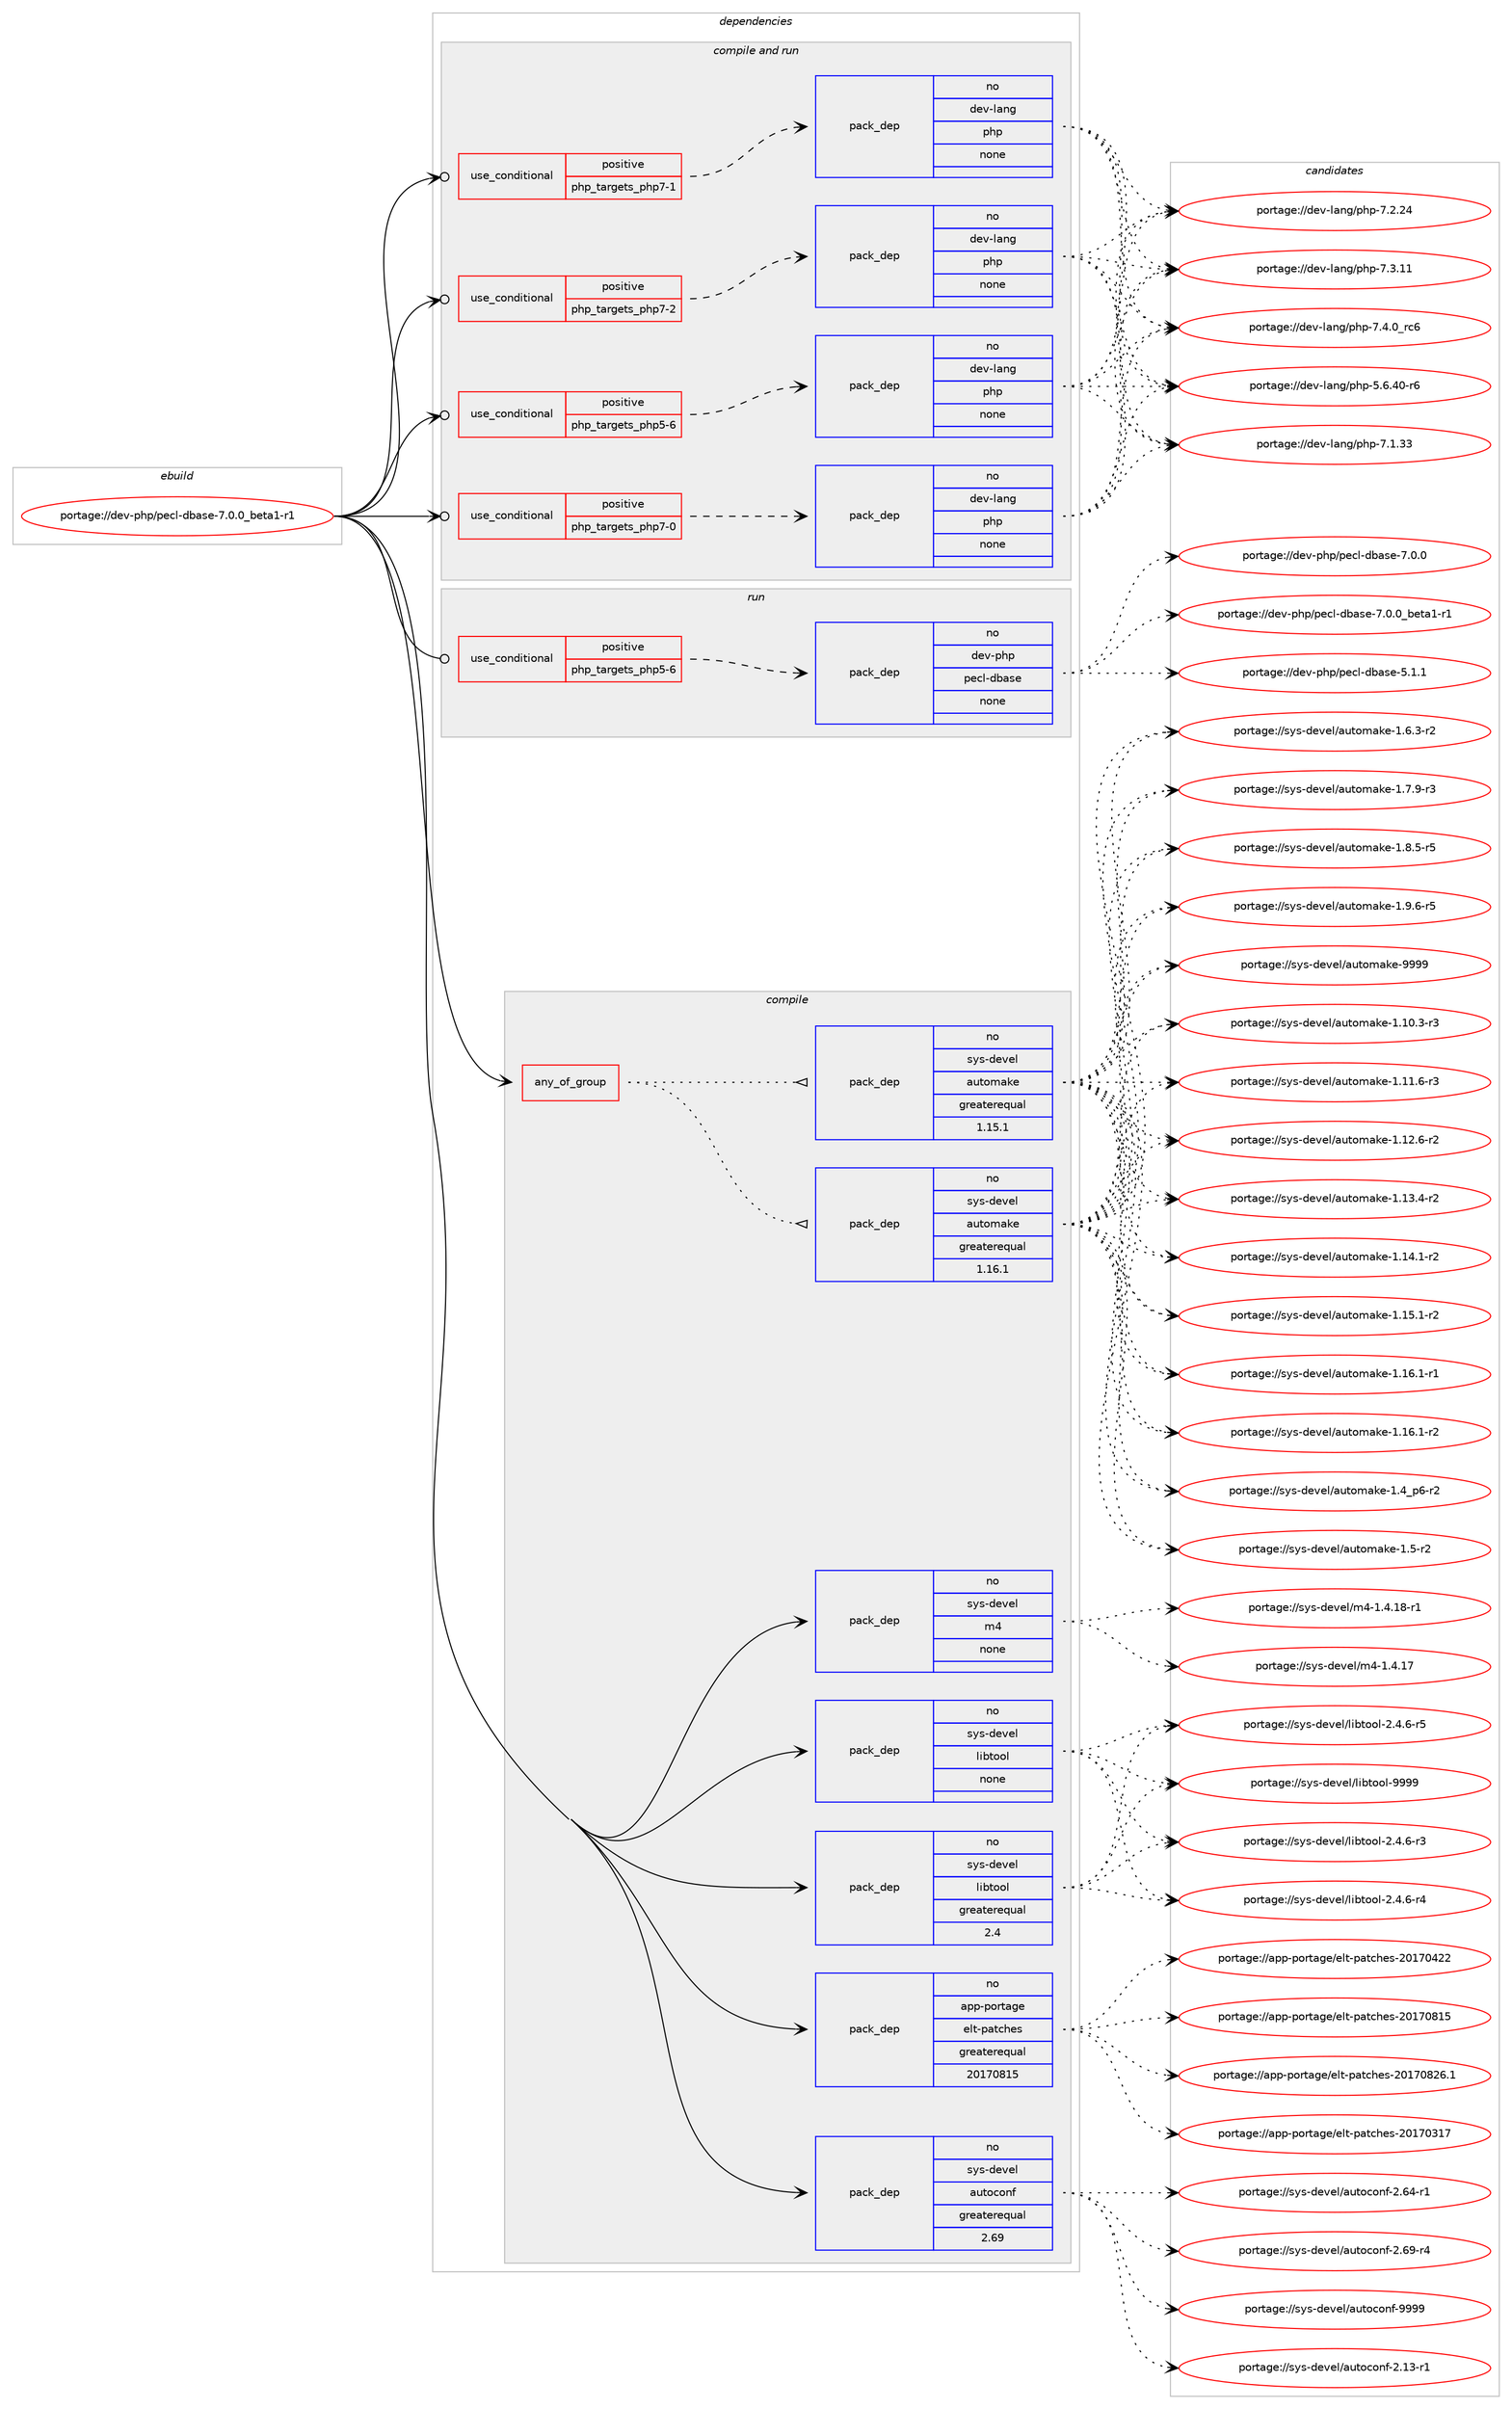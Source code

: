 digraph prolog {

# *************
# Graph options
# *************

newrank=true;
concentrate=true;
compound=true;
graph [rankdir=LR,fontname=Helvetica,fontsize=10,ranksep=1.5];#, ranksep=2.5, nodesep=0.2];
edge  [arrowhead=vee];
node  [fontname=Helvetica,fontsize=10];

# **********
# The ebuild
# **********

subgraph cluster_leftcol {
color=gray;
rank=same;
label=<<i>ebuild</i>>;
id [label="portage://dev-php/pecl-dbase-7.0.0_beta1-r1", color=red, width=4, href="../dev-php/pecl-dbase-7.0.0_beta1-r1.svg"];
}

# ****************
# The dependencies
# ****************

subgraph cluster_midcol {
color=gray;
label=<<i>dependencies</i>>;
subgraph cluster_compile {
fillcolor="#eeeeee";
style=filled;
label=<<i>compile</i>>;
subgraph any3150 {
dependency124826 [label=<<TABLE BORDER="0" CELLBORDER="1" CELLSPACING="0" CELLPADDING="4"><TR><TD CELLPADDING="10">any_of_group</TD></TR></TABLE>>, shape=none, color=red];subgraph pack97480 {
dependency124827 [label=<<TABLE BORDER="0" CELLBORDER="1" CELLSPACING="0" CELLPADDING="4" WIDTH="220"><TR><TD ROWSPAN="6" CELLPADDING="30">pack_dep</TD></TR><TR><TD WIDTH="110">no</TD></TR><TR><TD>sys-devel</TD></TR><TR><TD>automake</TD></TR><TR><TD>greaterequal</TD></TR><TR><TD>1.16.1</TD></TR></TABLE>>, shape=none, color=blue];
}
dependency124826:e -> dependency124827:w [weight=20,style="dotted",arrowhead="oinv"];
subgraph pack97481 {
dependency124828 [label=<<TABLE BORDER="0" CELLBORDER="1" CELLSPACING="0" CELLPADDING="4" WIDTH="220"><TR><TD ROWSPAN="6" CELLPADDING="30">pack_dep</TD></TR><TR><TD WIDTH="110">no</TD></TR><TR><TD>sys-devel</TD></TR><TR><TD>automake</TD></TR><TR><TD>greaterequal</TD></TR><TR><TD>1.15.1</TD></TR></TABLE>>, shape=none, color=blue];
}
dependency124826:e -> dependency124828:w [weight=20,style="dotted",arrowhead="oinv"];
}
id:e -> dependency124826:w [weight=20,style="solid",arrowhead="vee"];
subgraph pack97482 {
dependency124829 [label=<<TABLE BORDER="0" CELLBORDER="1" CELLSPACING="0" CELLPADDING="4" WIDTH="220"><TR><TD ROWSPAN="6" CELLPADDING="30">pack_dep</TD></TR><TR><TD WIDTH="110">no</TD></TR><TR><TD>app-portage</TD></TR><TR><TD>elt-patches</TD></TR><TR><TD>greaterequal</TD></TR><TR><TD>20170815</TD></TR></TABLE>>, shape=none, color=blue];
}
id:e -> dependency124829:w [weight=20,style="solid",arrowhead="vee"];
subgraph pack97483 {
dependency124830 [label=<<TABLE BORDER="0" CELLBORDER="1" CELLSPACING="0" CELLPADDING="4" WIDTH="220"><TR><TD ROWSPAN="6" CELLPADDING="30">pack_dep</TD></TR><TR><TD WIDTH="110">no</TD></TR><TR><TD>sys-devel</TD></TR><TR><TD>autoconf</TD></TR><TR><TD>greaterequal</TD></TR><TR><TD>2.69</TD></TR></TABLE>>, shape=none, color=blue];
}
id:e -> dependency124830:w [weight=20,style="solid",arrowhead="vee"];
subgraph pack97484 {
dependency124831 [label=<<TABLE BORDER="0" CELLBORDER="1" CELLSPACING="0" CELLPADDING="4" WIDTH="220"><TR><TD ROWSPAN="6" CELLPADDING="30">pack_dep</TD></TR><TR><TD WIDTH="110">no</TD></TR><TR><TD>sys-devel</TD></TR><TR><TD>libtool</TD></TR><TR><TD>greaterequal</TD></TR><TR><TD>2.4</TD></TR></TABLE>>, shape=none, color=blue];
}
id:e -> dependency124831:w [weight=20,style="solid",arrowhead="vee"];
subgraph pack97485 {
dependency124832 [label=<<TABLE BORDER="0" CELLBORDER="1" CELLSPACING="0" CELLPADDING="4" WIDTH="220"><TR><TD ROWSPAN="6" CELLPADDING="30">pack_dep</TD></TR><TR><TD WIDTH="110">no</TD></TR><TR><TD>sys-devel</TD></TR><TR><TD>libtool</TD></TR><TR><TD>none</TD></TR><TR><TD></TD></TR></TABLE>>, shape=none, color=blue];
}
id:e -> dependency124832:w [weight=20,style="solid",arrowhead="vee"];
subgraph pack97486 {
dependency124833 [label=<<TABLE BORDER="0" CELLBORDER="1" CELLSPACING="0" CELLPADDING="4" WIDTH="220"><TR><TD ROWSPAN="6" CELLPADDING="30">pack_dep</TD></TR><TR><TD WIDTH="110">no</TD></TR><TR><TD>sys-devel</TD></TR><TR><TD>m4</TD></TR><TR><TD>none</TD></TR><TR><TD></TD></TR></TABLE>>, shape=none, color=blue];
}
id:e -> dependency124833:w [weight=20,style="solid",arrowhead="vee"];
}
subgraph cluster_compileandrun {
fillcolor="#eeeeee";
style=filled;
label=<<i>compile and run</i>>;
subgraph cond24131 {
dependency124834 [label=<<TABLE BORDER="0" CELLBORDER="1" CELLSPACING="0" CELLPADDING="4"><TR><TD ROWSPAN="3" CELLPADDING="10">use_conditional</TD></TR><TR><TD>positive</TD></TR><TR><TD>php_targets_php5-6</TD></TR></TABLE>>, shape=none, color=red];
subgraph pack97487 {
dependency124835 [label=<<TABLE BORDER="0" CELLBORDER="1" CELLSPACING="0" CELLPADDING="4" WIDTH="220"><TR><TD ROWSPAN="6" CELLPADDING="30">pack_dep</TD></TR><TR><TD WIDTH="110">no</TD></TR><TR><TD>dev-lang</TD></TR><TR><TD>php</TD></TR><TR><TD>none</TD></TR><TR><TD></TD></TR></TABLE>>, shape=none, color=blue];
}
dependency124834:e -> dependency124835:w [weight=20,style="dashed",arrowhead="vee"];
}
id:e -> dependency124834:w [weight=20,style="solid",arrowhead="odotvee"];
subgraph cond24132 {
dependency124836 [label=<<TABLE BORDER="0" CELLBORDER="1" CELLSPACING="0" CELLPADDING="4"><TR><TD ROWSPAN="3" CELLPADDING="10">use_conditional</TD></TR><TR><TD>positive</TD></TR><TR><TD>php_targets_php7-0</TD></TR></TABLE>>, shape=none, color=red];
subgraph pack97488 {
dependency124837 [label=<<TABLE BORDER="0" CELLBORDER="1" CELLSPACING="0" CELLPADDING="4" WIDTH="220"><TR><TD ROWSPAN="6" CELLPADDING="30">pack_dep</TD></TR><TR><TD WIDTH="110">no</TD></TR><TR><TD>dev-lang</TD></TR><TR><TD>php</TD></TR><TR><TD>none</TD></TR><TR><TD></TD></TR></TABLE>>, shape=none, color=blue];
}
dependency124836:e -> dependency124837:w [weight=20,style="dashed",arrowhead="vee"];
}
id:e -> dependency124836:w [weight=20,style="solid",arrowhead="odotvee"];
subgraph cond24133 {
dependency124838 [label=<<TABLE BORDER="0" CELLBORDER="1" CELLSPACING="0" CELLPADDING="4"><TR><TD ROWSPAN="3" CELLPADDING="10">use_conditional</TD></TR><TR><TD>positive</TD></TR><TR><TD>php_targets_php7-1</TD></TR></TABLE>>, shape=none, color=red];
subgraph pack97489 {
dependency124839 [label=<<TABLE BORDER="0" CELLBORDER="1" CELLSPACING="0" CELLPADDING="4" WIDTH="220"><TR><TD ROWSPAN="6" CELLPADDING="30">pack_dep</TD></TR><TR><TD WIDTH="110">no</TD></TR><TR><TD>dev-lang</TD></TR><TR><TD>php</TD></TR><TR><TD>none</TD></TR><TR><TD></TD></TR></TABLE>>, shape=none, color=blue];
}
dependency124838:e -> dependency124839:w [weight=20,style="dashed",arrowhead="vee"];
}
id:e -> dependency124838:w [weight=20,style="solid",arrowhead="odotvee"];
subgraph cond24134 {
dependency124840 [label=<<TABLE BORDER="0" CELLBORDER="1" CELLSPACING="0" CELLPADDING="4"><TR><TD ROWSPAN="3" CELLPADDING="10">use_conditional</TD></TR><TR><TD>positive</TD></TR><TR><TD>php_targets_php7-2</TD></TR></TABLE>>, shape=none, color=red];
subgraph pack97490 {
dependency124841 [label=<<TABLE BORDER="0" CELLBORDER="1" CELLSPACING="0" CELLPADDING="4" WIDTH="220"><TR><TD ROWSPAN="6" CELLPADDING="30">pack_dep</TD></TR><TR><TD WIDTH="110">no</TD></TR><TR><TD>dev-lang</TD></TR><TR><TD>php</TD></TR><TR><TD>none</TD></TR><TR><TD></TD></TR></TABLE>>, shape=none, color=blue];
}
dependency124840:e -> dependency124841:w [weight=20,style="dashed",arrowhead="vee"];
}
id:e -> dependency124840:w [weight=20,style="solid",arrowhead="odotvee"];
}
subgraph cluster_run {
fillcolor="#eeeeee";
style=filled;
label=<<i>run</i>>;
subgraph cond24135 {
dependency124842 [label=<<TABLE BORDER="0" CELLBORDER="1" CELLSPACING="0" CELLPADDING="4"><TR><TD ROWSPAN="3" CELLPADDING="10">use_conditional</TD></TR><TR><TD>positive</TD></TR><TR><TD>php_targets_php5-6</TD></TR></TABLE>>, shape=none, color=red];
subgraph pack97491 {
dependency124843 [label=<<TABLE BORDER="0" CELLBORDER="1" CELLSPACING="0" CELLPADDING="4" WIDTH="220"><TR><TD ROWSPAN="6" CELLPADDING="30">pack_dep</TD></TR><TR><TD WIDTH="110">no</TD></TR><TR><TD>dev-php</TD></TR><TR><TD>pecl-dbase</TD></TR><TR><TD>none</TD></TR><TR><TD></TD></TR></TABLE>>, shape=none, color=blue];
}
dependency124842:e -> dependency124843:w [weight=20,style="dashed",arrowhead="vee"];
}
id:e -> dependency124842:w [weight=20,style="solid",arrowhead="odot"];
}
}

# **************
# The candidates
# **************

subgraph cluster_choices {
rank=same;
color=gray;
label=<<i>candidates</i>>;

subgraph choice97480 {
color=black;
nodesep=1;
choiceportage11512111545100101118101108479711711611110997107101454946494846514511451 [label="portage://sys-devel/automake-1.10.3-r3", color=red, width=4,href="../sys-devel/automake-1.10.3-r3.svg"];
choiceportage11512111545100101118101108479711711611110997107101454946494946544511451 [label="portage://sys-devel/automake-1.11.6-r3", color=red, width=4,href="../sys-devel/automake-1.11.6-r3.svg"];
choiceportage11512111545100101118101108479711711611110997107101454946495046544511450 [label="portage://sys-devel/automake-1.12.6-r2", color=red, width=4,href="../sys-devel/automake-1.12.6-r2.svg"];
choiceportage11512111545100101118101108479711711611110997107101454946495146524511450 [label="portage://sys-devel/automake-1.13.4-r2", color=red, width=4,href="../sys-devel/automake-1.13.4-r2.svg"];
choiceportage11512111545100101118101108479711711611110997107101454946495246494511450 [label="portage://sys-devel/automake-1.14.1-r2", color=red, width=4,href="../sys-devel/automake-1.14.1-r2.svg"];
choiceportage11512111545100101118101108479711711611110997107101454946495346494511450 [label="portage://sys-devel/automake-1.15.1-r2", color=red, width=4,href="../sys-devel/automake-1.15.1-r2.svg"];
choiceportage11512111545100101118101108479711711611110997107101454946495446494511449 [label="portage://sys-devel/automake-1.16.1-r1", color=red, width=4,href="../sys-devel/automake-1.16.1-r1.svg"];
choiceportage11512111545100101118101108479711711611110997107101454946495446494511450 [label="portage://sys-devel/automake-1.16.1-r2", color=red, width=4,href="../sys-devel/automake-1.16.1-r2.svg"];
choiceportage115121115451001011181011084797117116111109971071014549465295112544511450 [label="portage://sys-devel/automake-1.4_p6-r2", color=red, width=4,href="../sys-devel/automake-1.4_p6-r2.svg"];
choiceportage11512111545100101118101108479711711611110997107101454946534511450 [label="portage://sys-devel/automake-1.5-r2", color=red, width=4,href="../sys-devel/automake-1.5-r2.svg"];
choiceportage115121115451001011181011084797117116111109971071014549465446514511450 [label="portage://sys-devel/automake-1.6.3-r2", color=red, width=4,href="../sys-devel/automake-1.6.3-r2.svg"];
choiceportage115121115451001011181011084797117116111109971071014549465546574511451 [label="portage://sys-devel/automake-1.7.9-r3", color=red, width=4,href="../sys-devel/automake-1.7.9-r3.svg"];
choiceportage115121115451001011181011084797117116111109971071014549465646534511453 [label="portage://sys-devel/automake-1.8.5-r5", color=red, width=4,href="../sys-devel/automake-1.8.5-r5.svg"];
choiceportage115121115451001011181011084797117116111109971071014549465746544511453 [label="portage://sys-devel/automake-1.9.6-r5", color=red, width=4,href="../sys-devel/automake-1.9.6-r5.svg"];
choiceportage115121115451001011181011084797117116111109971071014557575757 [label="portage://sys-devel/automake-9999", color=red, width=4,href="../sys-devel/automake-9999.svg"];
dependency124827:e -> choiceportage11512111545100101118101108479711711611110997107101454946494846514511451:w [style=dotted,weight="100"];
dependency124827:e -> choiceportage11512111545100101118101108479711711611110997107101454946494946544511451:w [style=dotted,weight="100"];
dependency124827:e -> choiceportage11512111545100101118101108479711711611110997107101454946495046544511450:w [style=dotted,weight="100"];
dependency124827:e -> choiceportage11512111545100101118101108479711711611110997107101454946495146524511450:w [style=dotted,weight="100"];
dependency124827:e -> choiceportage11512111545100101118101108479711711611110997107101454946495246494511450:w [style=dotted,weight="100"];
dependency124827:e -> choiceportage11512111545100101118101108479711711611110997107101454946495346494511450:w [style=dotted,weight="100"];
dependency124827:e -> choiceportage11512111545100101118101108479711711611110997107101454946495446494511449:w [style=dotted,weight="100"];
dependency124827:e -> choiceportage11512111545100101118101108479711711611110997107101454946495446494511450:w [style=dotted,weight="100"];
dependency124827:e -> choiceportage115121115451001011181011084797117116111109971071014549465295112544511450:w [style=dotted,weight="100"];
dependency124827:e -> choiceportage11512111545100101118101108479711711611110997107101454946534511450:w [style=dotted,weight="100"];
dependency124827:e -> choiceportage115121115451001011181011084797117116111109971071014549465446514511450:w [style=dotted,weight="100"];
dependency124827:e -> choiceportage115121115451001011181011084797117116111109971071014549465546574511451:w [style=dotted,weight="100"];
dependency124827:e -> choiceportage115121115451001011181011084797117116111109971071014549465646534511453:w [style=dotted,weight="100"];
dependency124827:e -> choiceportage115121115451001011181011084797117116111109971071014549465746544511453:w [style=dotted,weight="100"];
dependency124827:e -> choiceportage115121115451001011181011084797117116111109971071014557575757:w [style=dotted,weight="100"];
}
subgraph choice97481 {
color=black;
nodesep=1;
choiceportage11512111545100101118101108479711711611110997107101454946494846514511451 [label="portage://sys-devel/automake-1.10.3-r3", color=red, width=4,href="../sys-devel/automake-1.10.3-r3.svg"];
choiceportage11512111545100101118101108479711711611110997107101454946494946544511451 [label="portage://sys-devel/automake-1.11.6-r3", color=red, width=4,href="../sys-devel/automake-1.11.6-r3.svg"];
choiceportage11512111545100101118101108479711711611110997107101454946495046544511450 [label="portage://sys-devel/automake-1.12.6-r2", color=red, width=4,href="../sys-devel/automake-1.12.6-r2.svg"];
choiceportage11512111545100101118101108479711711611110997107101454946495146524511450 [label="portage://sys-devel/automake-1.13.4-r2", color=red, width=4,href="../sys-devel/automake-1.13.4-r2.svg"];
choiceportage11512111545100101118101108479711711611110997107101454946495246494511450 [label="portage://sys-devel/automake-1.14.1-r2", color=red, width=4,href="../sys-devel/automake-1.14.1-r2.svg"];
choiceportage11512111545100101118101108479711711611110997107101454946495346494511450 [label="portage://sys-devel/automake-1.15.1-r2", color=red, width=4,href="../sys-devel/automake-1.15.1-r2.svg"];
choiceportage11512111545100101118101108479711711611110997107101454946495446494511449 [label="portage://sys-devel/automake-1.16.1-r1", color=red, width=4,href="../sys-devel/automake-1.16.1-r1.svg"];
choiceportage11512111545100101118101108479711711611110997107101454946495446494511450 [label="portage://sys-devel/automake-1.16.1-r2", color=red, width=4,href="../sys-devel/automake-1.16.1-r2.svg"];
choiceportage115121115451001011181011084797117116111109971071014549465295112544511450 [label="portage://sys-devel/automake-1.4_p6-r2", color=red, width=4,href="../sys-devel/automake-1.4_p6-r2.svg"];
choiceportage11512111545100101118101108479711711611110997107101454946534511450 [label="portage://sys-devel/automake-1.5-r2", color=red, width=4,href="../sys-devel/automake-1.5-r2.svg"];
choiceportage115121115451001011181011084797117116111109971071014549465446514511450 [label="portage://sys-devel/automake-1.6.3-r2", color=red, width=4,href="../sys-devel/automake-1.6.3-r2.svg"];
choiceportage115121115451001011181011084797117116111109971071014549465546574511451 [label="portage://sys-devel/automake-1.7.9-r3", color=red, width=4,href="../sys-devel/automake-1.7.9-r3.svg"];
choiceportage115121115451001011181011084797117116111109971071014549465646534511453 [label="portage://sys-devel/automake-1.8.5-r5", color=red, width=4,href="../sys-devel/automake-1.8.5-r5.svg"];
choiceportage115121115451001011181011084797117116111109971071014549465746544511453 [label="portage://sys-devel/automake-1.9.6-r5", color=red, width=4,href="../sys-devel/automake-1.9.6-r5.svg"];
choiceportage115121115451001011181011084797117116111109971071014557575757 [label="portage://sys-devel/automake-9999", color=red, width=4,href="../sys-devel/automake-9999.svg"];
dependency124828:e -> choiceportage11512111545100101118101108479711711611110997107101454946494846514511451:w [style=dotted,weight="100"];
dependency124828:e -> choiceportage11512111545100101118101108479711711611110997107101454946494946544511451:w [style=dotted,weight="100"];
dependency124828:e -> choiceportage11512111545100101118101108479711711611110997107101454946495046544511450:w [style=dotted,weight="100"];
dependency124828:e -> choiceportage11512111545100101118101108479711711611110997107101454946495146524511450:w [style=dotted,weight="100"];
dependency124828:e -> choiceportage11512111545100101118101108479711711611110997107101454946495246494511450:w [style=dotted,weight="100"];
dependency124828:e -> choiceportage11512111545100101118101108479711711611110997107101454946495346494511450:w [style=dotted,weight="100"];
dependency124828:e -> choiceportage11512111545100101118101108479711711611110997107101454946495446494511449:w [style=dotted,weight="100"];
dependency124828:e -> choiceportage11512111545100101118101108479711711611110997107101454946495446494511450:w [style=dotted,weight="100"];
dependency124828:e -> choiceportage115121115451001011181011084797117116111109971071014549465295112544511450:w [style=dotted,weight="100"];
dependency124828:e -> choiceportage11512111545100101118101108479711711611110997107101454946534511450:w [style=dotted,weight="100"];
dependency124828:e -> choiceportage115121115451001011181011084797117116111109971071014549465446514511450:w [style=dotted,weight="100"];
dependency124828:e -> choiceportage115121115451001011181011084797117116111109971071014549465546574511451:w [style=dotted,weight="100"];
dependency124828:e -> choiceportage115121115451001011181011084797117116111109971071014549465646534511453:w [style=dotted,weight="100"];
dependency124828:e -> choiceportage115121115451001011181011084797117116111109971071014549465746544511453:w [style=dotted,weight="100"];
dependency124828:e -> choiceportage115121115451001011181011084797117116111109971071014557575757:w [style=dotted,weight="100"];
}
subgraph choice97482 {
color=black;
nodesep=1;
choiceportage97112112451121111141169710310147101108116451129711699104101115455048495548514955 [label="portage://app-portage/elt-patches-20170317", color=red, width=4,href="../app-portage/elt-patches-20170317.svg"];
choiceportage97112112451121111141169710310147101108116451129711699104101115455048495548525050 [label="portage://app-portage/elt-patches-20170422", color=red, width=4,href="../app-portage/elt-patches-20170422.svg"];
choiceportage97112112451121111141169710310147101108116451129711699104101115455048495548564953 [label="portage://app-portage/elt-patches-20170815", color=red, width=4,href="../app-portage/elt-patches-20170815.svg"];
choiceportage971121124511211111411697103101471011081164511297116991041011154550484955485650544649 [label="portage://app-portage/elt-patches-20170826.1", color=red, width=4,href="../app-portage/elt-patches-20170826.1.svg"];
dependency124829:e -> choiceportage97112112451121111141169710310147101108116451129711699104101115455048495548514955:w [style=dotted,weight="100"];
dependency124829:e -> choiceportage97112112451121111141169710310147101108116451129711699104101115455048495548525050:w [style=dotted,weight="100"];
dependency124829:e -> choiceportage97112112451121111141169710310147101108116451129711699104101115455048495548564953:w [style=dotted,weight="100"];
dependency124829:e -> choiceportage971121124511211111411697103101471011081164511297116991041011154550484955485650544649:w [style=dotted,weight="100"];
}
subgraph choice97483 {
color=black;
nodesep=1;
choiceportage1151211154510010111810110847971171161119911111010245504649514511449 [label="portage://sys-devel/autoconf-2.13-r1", color=red, width=4,href="../sys-devel/autoconf-2.13-r1.svg"];
choiceportage1151211154510010111810110847971171161119911111010245504654524511449 [label="portage://sys-devel/autoconf-2.64-r1", color=red, width=4,href="../sys-devel/autoconf-2.64-r1.svg"];
choiceportage1151211154510010111810110847971171161119911111010245504654574511452 [label="portage://sys-devel/autoconf-2.69-r4", color=red, width=4,href="../sys-devel/autoconf-2.69-r4.svg"];
choiceportage115121115451001011181011084797117116111991111101024557575757 [label="portage://sys-devel/autoconf-9999", color=red, width=4,href="../sys-devel/autoconf-9999.svg"];
dependency124830:e -> choiceportage1151211154510010111810110847971171161119911111010245504649514511449:w [style=dotted,weight="100"];
dependency124830:e -> choiceportage1151211154510010111810110847971171161119911111010245504654524511449:w [style=dotted,weight="100"];
dependency124830:e -> choiceportage1151211154510010111810110847971171161119911111010245504654574511452:w [style=dotted,weight="100"];
dependency124830:e -> choiceportage115121115451001011181011084797117116111991111101024557575757:w [style=dotted,weight="100"];
}
subgraph choice97484 {
color=black;
nodesep=1;
choiceportage1151211154510010111810110847108105981161111111084550465246544511451 [label="portage://sys-devel/libtool-2.4.6-r3", color=red, width=4,href="../sys-devel/libtool-2.4.6-r3.svg"];
choiceportage1151211154510010111810110847108105981161111111084550465246544511452 [label="portage://sys-devel/libtool-2.4.6-r4", color=red, width=4,href="../sys-devel/libtool-2.4.6-r4.svg"];
choiceportage1151211154510010111810110847108105981161111111084550465246544511453 [label="portage://sys-devel/libtool-2.4.6-r5", color=red, width=4,href="../sys-devel/libtool-2.4.6-r5.svg"];
choiceportage1151211154510010111810110847108105981161111111084557575757 [label="portage://sys-devel/libtool-9999", color=red, width=4,href="../sys-devel/libtool-9999.svg"];
dependency124831:e -> choiceportage1151211154510010111810110847108105981161111111084550465246544511451:w [style=dotted,weight="100"];
dependency124831:e -> choiceportage1151211154510010111810110847108105981161111111084550465246544511452:w [style=dotted,weight="100"];
dependency124831:e -> choiceportage1151211154510010111810110847108105981161111111084550465246544511453:w [style=dotted,weight="100"];
dependency124831:e -> choiceportage1151211154510010111810110847108105981161111111084557575757:w [style=dotted,weight="100"];
}
subgraph choice97485 {
color=black;
nodesep=1;
choiceportage1151211154510010111810110847108105981161111111084550465246544511451 [label="portage://sys-devel/libtool-2.4.6-r3", color=red, width=4,href="../sys-devel/libtool-2.4.6-r3.svg"];
choiceportage1151211154510010111810110847108105981161111111084550465246544511452 [label="portage://sys-devel/libtool-2.4.6-r4", color=red, width=4,href="../sys-devel/libtool-2.4.6-r4.svg"];
choiceportage1151211154510010111810110847108105981161111111084550465246544511453 [label="portage://sys-devel/libtool-2.4.6-r5", color=red, width=4,href="../sys-devel/libtool-2.4.6-r5.svg"];
choiceportage1151211154510010111810110847108105981161111111084557575757 [label="portage://sys-devel/libtool-9999", color=red, width=4,href="../sys-devel/libtool-9999.svg"];
dependency124832:e -> choiceportage1151211154510010111810110847108105981161111111084550465246544511451:w [style=dotted,weight="100"];
dependency124832:e -> choiceportage1151211154510010111810110847108105981161111111084550465246544511452:w [style=dotted,weight="100"];
dependency124832:e -> choiceportage1151211154510010111810110847108105981161111111084550465246544511453:w [style=dotted,weight="100"];
dependency124832:e -> choiceportage1151211154510010111810110847108105981161111111084557575757:w [style=dotted,weight="100"];
}
subgraph choice97486 {
color=black;
nodesep=1;
choiceportage11512111545100101118101108471095245494652464955 [label="portage://sys-devel/m4-1.4.17", color=red, width=4,href="../sys-devel/m4-1.4.17.svg"];
choiceportage115121115451001011181011084710952454946524649564511449 [label="portage://sys-devel/m4-1.4.18-r1", color=red, width=4,href="../sys-devel/m4-1.4.18-r1.svg"];
dependency124833:e -> choiceportage11512111545100101118101108471095245494652464955:w [style=dotted,weight="100"];
dependency124833:e -> choiceportage115121115451001011181011084710952454946524649564511449:w [style=dotted,weight="100"];
}
subgraph choice97487 {
color=black;
nodesep=1;
choiceportage100101118451089711010347112104112455346544652484511454 [label="portage://dev-lang/php-5.6.40-r6", color=red, width=4,href="../dev-lang/php-5.6.40-r6.svg"];
choiceportage10010111845108971101034711210411245554649465151 [label="portage://dev-lang/php-7.1.33", color=red, width=4,href="../dev-lang/php-7.1.33.svg"];
choiceportage10010111845108971101034711210411245554650465052 [label="portage://dev-lang/php-7.2.24", color=red, width=4,href="../dev-lang/php-7.2.24.svg"];
choiceportage10010111845108971101034711210411245554651464949 [label="portage://dev-lang/php-7.3.11", color=red, width=4,href="../dev-lang/php-7.3.11.svg"];
choiceportage100101118451089711010347112104112455546524648951149954 [label="portage://dev-lang/php-7.4.0_rc6", color=red, width=4,href="../dev-lang/php-7.4.0_rc6.svg"];
dependency124835:e -> choiceportage100101118451089711010347112104112455346544652484511454:w [style=dotted,weight="100"];
dependency124835:e -> choiceportage10010111845108971101034711210411245554649465151:w [style=dotted,weight="100"];
dependency124835:e -> choiceportage10010111845108971101034711210411245554650465052:w [style=dotted,weight="100"];
dependency124835:e -> choiceportage10010111845108971101034711210411245554651464949:w [style=dotted,weight="100"];
dependency124835:e -> choiceportage100101118451089711010347112104112455546524648951149954:w [style=dotted,weight="100"];
}
subgraph choice97488 {
color=black;
nodesep=1;
choiceportage100101118451089711010347112104112455346544652484511454 [label="portage://dev-lang/php-5.6.40-r6", color=red, width=4,href="../dev-lang/php-5.6.40-r6.svg"];
choiceportage10010111845108971101034711210411245554649465151 [label="portage://dev-lang/php-7.1.33", color=red, width=4,href="../dev-lang/php-7.1.33.svg"];
choiceportage10010111845108971101034711210411245554650465052 [label="portage://dev-lang/php-7.2.24", color=red, width=4,href="../dev-lang/php-7.2.24.svg"];
choiceportage10010111845108971101034711210411245554651464949 [label="portage://dev-lang/php-7.3.11", color=red, width=4,href="../dev-lang/php-7.3.11.svg"];
choiceportage100101118451089711010347112104112455546524648951149954 [label="portage://dev-lang/php-7.4.0_rc6", color=red, width=4,href="../dev-lang/php-7.4.0_rc6.svg"];
dependency124837:e -> choiceportage100101118451089711010347112104112455346544652484511454:w [style=dotted,weight="100"];
dependency124837:e -> choiceportage10010111845108971101034711210411245554649465151:w [style=dotted,weight="100"];
dependency124837:e -> choiceportage10010111845108971101034711210411245554650465052:w [style=dotted,weight="100"];
dependency124837:e -> choiceportage10010111845108971101034711210411245554651464949:w [style=dotted,weight="100"];
dependency124837:e -> choiceportage100101118451089711010347112104112455546524648951149954:w [style=dotted,weight="100"];
}
subgraph choice97489 {
color=black;
nodesep=1;
choiceportage100101118451089711010347112104112455346544652484511454 [label="portage://dev-lang/php-5.6.40-r6", color=red, width=4,href="../dev-lang/php-5.6.40-r6.svg"];
choiceportage10010111845108971101034711210411245554649465151 [label="portage://dev-lang/php-7.1.33", color=red, width=4,href="../dev-lang/php-7.1.33.svg"];
choiceportage10010111845108971101034711210411245554650465052 [label="portage://dev-lang/php-7.2.24", color=red, width=4,href="../dev-lang/php-7.2.24.svg"];
choiceportage10010111845108971101034711210411245554651464949 [label="portage://dev-lang/php-7.3.11", color=red, width=4,href="../dev-lang/php-7.3.11.svg"];
choiceportage100101118451089711010347112104112455546524648951149954 [label="portage://dev-lang/php-7.4.0_rc6", color=red, width=4,href="../dev-lang/php-7.4.0_rc6.svg"];
dependency124839:e -> choiceportage100101118451089711010347112104112455346544652484511454:w [style=dotted,weight="100"];
dependency124839:e -> choiceportage10010111845108971101034711210411245554649465151:w [style=dotted,weight="100"];
dependency124839:e -> choiceportage10010111845108971101034711210411245554650465052:w [style=dotted,weight="100"];
dependency124839:e -> choiceportage10010111845108971101034711210411245554651464949:w [style=dotted,weight="100"];
dependency124839:e -> choiceportage100101118451089711010347112104112455546524648951149954:w [style=dotted,weight="100"];
}
subgraph choice97490 {
color=black;
nodesep=1;
choiceportage100101118451089711010347112104112455346544652484511454 [label="portage://dev-lang/php-5.6.40-r6", color=red, width=4,href="../dev-lang/php-5.6.40-r6.svg"];
choiceportage10010111845108971101034711210411245554649465151 [label="portage://dev-lang/php-7.1.33", color=red, width=4,href="../dev-lang/php-7.1.33.svg"];
choiceportage10010111845108971101034711210411245554650465052 [label="portage://dev-lang/php-7.2.24", color=red, width=4,href="../dev-lang/php-7.2.24.svg"];
choiceportage10010111845108971101034711210411245554651464949 [label="portage://dev-lang/php-7.3.11", color=red, width=4,href="../dev-lang/php-7.3.11.svg"];
choiceportage100101118451089711010347112104112455546524648951149954 [label="portage://dev-lang/php-7.4.0_rc6", color=red, width=4,href="../dev-lang/php-7.4.0_rc6.svg"];
dependency124841:e -> choiceportage100101118451089711010347112104112455346544652484511454:w [style=dotted,weight="100"];
dependency124841:e -> choiceportage10010111845108971101034711210411245554649465151:w [style=dotted,weight="100"];
dependency124841:e -> choiceportage10010111845108971101034711210411245554650465052:w [style=dotted,weight="100"];
dependency124841:e -> choiceportage10010111845108971101034711210411245554651464949:w [style=dotted,weight="100"];
dependency124841:e -> choiceportage100101118451089711010347112104112455546524648951149954:w [style=dotted,weight="100"];
}
subgraph choice97491 {
color=black;
nodesep=1;
choiceportage100101118451121041124711210199108451009897115101455346494649 [label="portage://dev-php/pecl-dbase-5.1.1", color=red, width=4,href="../dev-php/pecl-dbase-5.1.1.svg"];
choiceportage100101118451121041124711210199108451009897115101455546484648 [label="portage://dev-php/pecl-dbase-7.0.0", color=red, width=4,href="../dev-php/pecl-dbase-7.0.0.svg"];
choiceportage100101118451121041124711210199108451009897115101455546484648959810111697494511449 [label="portage://dev-php/pecl-dbase-7.0.0_beta1-r1", color=red, width=4,href="../dev-php/pecl-dbase-7.0.0_beta1-r1.svg"];
dependency124843:e -> choiceportage100101118451121041124711210199108451009897115101455346494649:w [style=dotted,weight="100"];
dependency124843:e -> choiceportage100101118451121041124711210199108451009897115101455546484648:w [style=dotted,weight="100"];
dependency124843:e -> choiceportage100101118451121041124711210199108451009897115101455546484648959810111697494511449:w [style=dotted,weight="100"];
}
}

}
